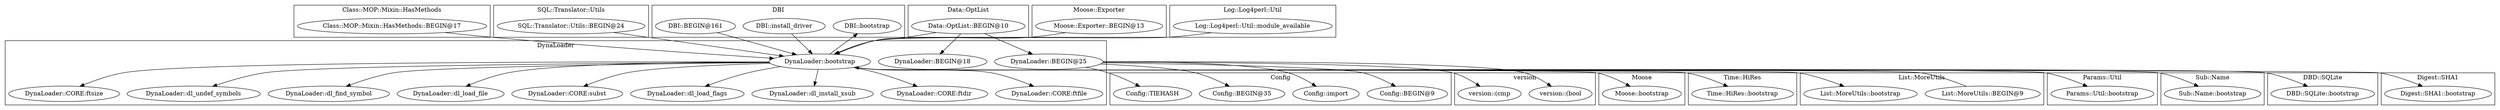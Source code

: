 digraph {
graph [overlap=false]
subgraph cluster_Config {
	label="Config";
	"Config::BEGIN@35";
	"Config::TIEHASH";
	"Config::BEGIN@9";
	"Config::import";
}
subgraph cluster_Class_MOP_Mixin_HasMethods {
	label="Class::MOP::Mixin::HasMethods";
	"Class::MOP::Mixin::HasMethods::BEGIN@17";
}
subgraph cluster_Moose {
	label="Moose";
	"Moose::bootstrap";
}
subgraph cluster_version {
	label="version";
	"version::(bool";
	"version::(cmp";
}
subgraph cluster_SQL_Translator_Utils {
	label="SQL::Translator::Utils";
	"SQL::Translator::Utils::BEGIN@24";
}
subgraph cluster_Time_HiRes {
	label="Time::HiRes";
	"Time::HiRes::bootstrap";
}
subgraph cluster_DynaLoader {
	label="DynaLoader";
	"DynaLoader::CORE:ftfile";
	"DynaLoader::CORE:ftsize";
	"DynaLoader::dl_undef_symbols";
	"DynaLoader::BEGIN@25";
	"DynaLoader::dl_find_symbol";
	"DynaLoader::dl_load_file";
	"DynaLoader::CORE:subst";
	"DynaLoader::BEGIN@18";
	"DynaLoader::dl_load_flags";
	"DynaLoader::dl_install_xsub";
	"DynaLoader::CORE:ftdir";
	"DynaLoader::bootstrap";
}
subgraph cluster_List_MoreUtils {
	label="List::MoreUtils";
	"List::MoreUtils::BEGIN@9";
	"List::MoreUtils::bootstrap";
}
subgraph cluster_DBI {
	label="DBI";
	"DBI::install_driver";
	"DBI::BEGIN@161";
	"DBI::bootstrap";
}
subgraph cluster_Data_OptList {
	label="Data::OptList";
	"Data::OptList::BEGIN@10";
}
subgraph cluster_Moose_Exporter {
	label="Moose::Exporter";
	"Moose::Exporter::BEGIN@13";
}
subgraph cluster_Params_Util {
	label="Params::Util";
	"Params::Util::bootstrap";
}
subgraph cluster_Sub_Name {
	label="Sub::Name";
	"Sub::Name::bootstrap";
}
subgraph cluster_DBD_SQLite {
	label="DBD::SQLite";
	"DBD::SQLite::bootstrap";
}
subgraph cluster_Digest_SHA1 {
	label="Digest::SHA1";
	"Digest::SHA1::bootstrap";
}
subgraph cluster_Log_Log4perl_Util {
	label="Log::Log4perl::Util";
	"Log::Log4perl::Util::module_available";
}
"DynaLoader::bootstrap" -> "DynaLoader::CORE:ftsize";
"DynaLoader::BEGIN@25" -> "Config::TIEHASH";
"DynaLoader::BEGIN@25" -> "Config::import";
"DynaLoader::bootstrap" -> "DynaLoader::dl_load_flags";
"DynaLoader::bootstrap" -> "DynaLoader::dl_load_file";
"DynaLoader::bootstrap" -> "DBI::bootstrap";
"DynaLoader::bootstrap" -> "Digest::SHA1::bootstrap";
"DynaLoader::bootstrap" -> "DBD::SQLite::bootstrap";
"DynaLoader::bootstrap" -> "Params::Util::bootstrap";
"DynaLoader::bootstrap" -> "DynaLoader::dl_find_symbol";
"DynaLoader::bootstrap" -> "Time::HiRes::bootstrap";
"Class::MOP::Mixin::HasMethods::BEGIN@17" -> "DynaLoader::bootstrap";
"Data::OptList::BEGIN@10" -> "DynaLoader::bootstrap";
"DBI::install_driver" -> "DynaLoader::bootstrap";
"SQL::Translator::Utils::BEGIN@24" -> "DynaLoader::bootstrap";
"Log::Log4perl::Util::module_available" -> "DynaLoader::bootstrap";
"List::MoreUtils::BEGIN@9" -> "DynaLoader::bootstrap";
"DBI::BEGIN@161" -> "DynaLoader::bootstrap";
"Moose::Exporter::BEGIN@13" -> "DynaLoader::bootstrap";
"DynaLoader::BEGIN@25" -> "Config::BEGIN@35";
"DynaLoader::BEGIN@25" -> "version::(bool";
"DynaLoader::bootstrap" -> "DynaLoader::CORE:subst";
"Data::OptList::BEGIN@10" -> "DynaLoader::BEGIN@25";
"DynaLoader::BEGIN@25" -> "Config::BEGIN@9";
"DynaLoader::bootstrap" -> "DynaLoader::CORE:ftdir";
"DynaLoader::bootstrap" -> "DynaLoader::dl_undef_symbols";
"DynaLoader::bootstrap" -> "DynaLoader::dl_install_xsub";
"DynaLoader::bootstrap" -> "Moose::bootstrap";
"DynaLoader::bootstrap" -> "Sub::Name::bootstrap";
"DynaLoader::bootstrap" -> "List::MoreUtils::bootstrap";
"DynaLoader::bootstrap" -> "DynaLoader::CORE:ftfile";
"DynaLoader::BEGIN@25" -> "version::(cmp";
"Data::OptList::BEGIN@10" -> "DynaLoader::BEGIN@18";
}
